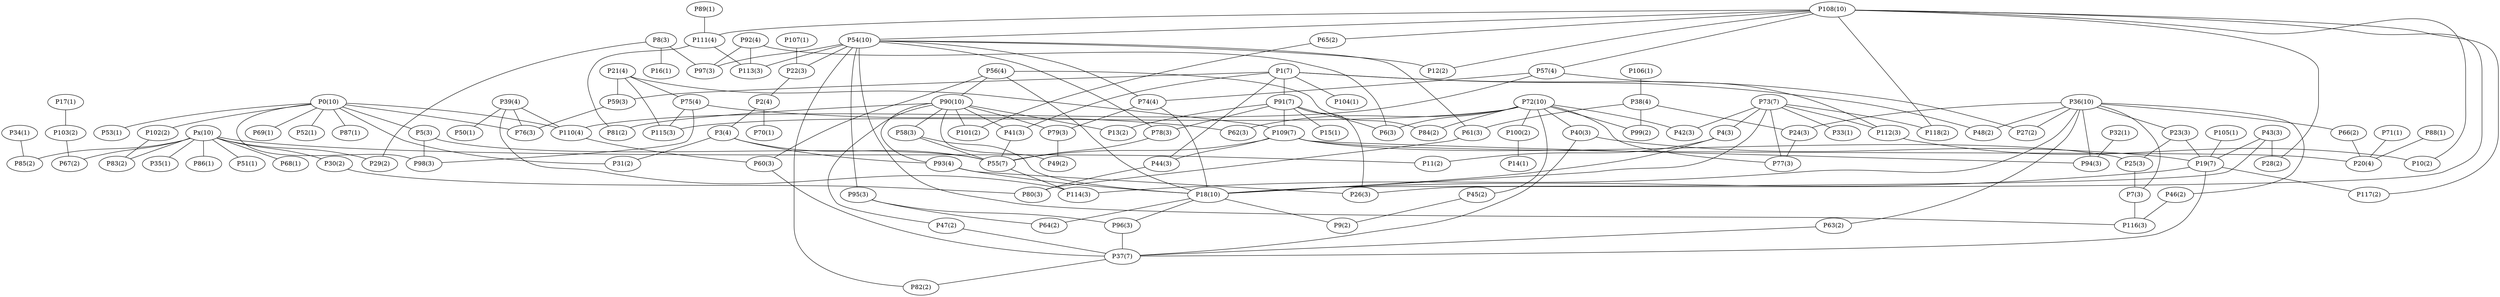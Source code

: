 graph network {
	"Px(10)";
	"P68(1)";
	"P85(2)";
	"P35(1)";
	"P86(1)";
	"P51(1)";
	"P11(2)";
	"P29(2)";
	"P30(2)";
	"P83(2)";
	"P67(2)";
	"P17(1)";
	"P103(2)";
	"P34(1)";
	"P88(1)";
	"P20(4)";
	"P105(1)";
	"P19(7)";
	"P89(1)";
	"P111(4)";
	"P0(10)";
	"P69(1)";
	"P102(2)";
	"P52(1)";
	"P87(1)";
	"P53(1)";
	"P5(3)";
	"P31(2)";
	"P98(3)";
	"P76(3)";
	"P110(4)";
	"P106(1)";
	"P38(4)";
	"P21(4)";
	"P75(4)";
	"P115(3)";
	"P59(3)";
	"P109(7)";
	"P107(1)";
	"P22(3)";
	"P54(10)";
	"P61(3)";
	"P113(3)";
	"P95(3)";
	"P116(3)";
	"P97(3)";
	"P78(3)";
	"P82(2)";
	"P74(4)";
	"P12(2)";
	"P36(10)";
	"P23(3)";
	"P27(2)";
	"P46(2)";
	"P48(2)";
	"P63(2)";
	"P66(2)";
	"P24(3)";
	"P114(3)";
	"P7(3)";
	"P94(3)";
	"P2(4)";
	"P1(7)";
	"P91(7)";
	"P104(1)";
	"P41(3)";
	"P44(3)";
	"P72(10)";
	"P40(3)";
	"P45(2)";
	"P62(3)";
	"P77(3)";
	"P99(2)";
	"P100(2)";
	"P42(3)";
	"P6(3)";
	"P84(2)";
	"P56(4)";
	"P60(3)";
	"P90(10)";
	"P18(10)";
	"P58(3)";
	"P101(2)";
	"P47(2)";
	"P49(2)";
	"P79(3)";
	"P13(2)";
	"P81(2)";
	"P93(4)";
	"P25(3)";
	"P73(7)";
	"P112(3)";
	"P118(2)";
	"P4(3)";
	"P33(1)";
	"P3(4)";
	"P70(1)";
	"P108(10)";
	"P26(3)";
	"P10(2)";
	"P28(2)";
	"P65(2)";
	"P117(2)";
	"P57(4)";
	"P15(1)";
	"P55(7)";
	"P92(4)";
	"P39(4)";
	"P50(1)";
	"P37(7)";
	"P64(2)";
	"P96(3)";
	"P8(3)";
	"P16(1)";
	"P43(3)";
	"P80(3)";
	"P9(2)";
	"P71(1)";
	"P14(1)";
	"P32(1)";
	"Px(10)" -- "P68(1)";
	"Px(10)" -- "P85(2)";
	"Px(10)" -- "P35(1)";
	"Px(10)" -- "P86(1)";
	"Px(10)" -- "P51(1)";
	"Px(10)" -- "P11(2)";
	"Px(10)" -- "P29(2)";
	"Px(10)" -- "P30(2)";
	"Px(10)" -- "P83(2)";
	"Px(10)" -- "P67(2)";
	"P17(1)" -- "P103(2)";
	"P34(1)" -- "P85(2)";
	"P103(2)" -- "P67(2)";
	"P88(1)" -- "P20(4)";
	"P105(1)" -- "P19(7)";
	"P89(1)" -- "P111(4)";
	"P0(10)" -- "P69(1)";
	"P0(10)" -- "P102(2)";
	"P0(10)" -- "P52(1)";
	"P0(10)" -- "P87(1)";
	"P0(10)" -- "P53(1)";
	"P0(10)" -- "P5(3)";
	"P0(10)" -- "P31(2)";
	"P0(10)" -- "P98(3)";
	"P0(10)" -- "P76(3)";
	"P0(10)" -- "P110(4)";
	"P106(1)" -- "P38(4)";
	"P21(4)" -- "P75(4)";
	"P21(4)" -- "P115(3)";
	"P21(4)" -- "P59(3)";
	"P21(4)" -- "P109(7)";
	"P107(1)" -- "P22(3)";
	"P54(10)" -- "P61(3)";
	"P54(10)" -- "P113(3)";
	"P54(10)" -- "P95(3)";
	"P54(10)" -- "P116(3)";
	"P54(10)" -- "P97(3)";
	"P54(10)" -- "P78(3)";
	"P54(10)" -- "P82(2)";
	"P54(10)" -- "P22(3)";
	"P54(10)" -- "P74(4)";
	"P54(10)" -- "P12(2)";
	"P36(10)" -- "P23(3)";
	"P36(10)" -- "P27(2)";
	"P36(10)" -- "P46(2)";
	"P36(10)" -- "P48(2)";
	"P36(10)" -- "P63(2)";
	"P36(10)" -- "P66(2)";
	"P36(10)" -- "P24(3)";
	"P36(10)" -- "P114(3)";
	"P36(10)" -- "P7(3)";
	"P36(10)" -- "P94(3)";
	"P22(3)" -- "P2(4)";
	"P1(7)" -- "P91(7)";
	"P1(7)" -- "P59(3)";
	"P1(7)" -- "P104(1)";
	"P1(7)" -- "P41(3)";
	"P1(7)" -- "P44(3)";
	"P1(7)" -- "P48(2)";
	"P1(7)" -- "P27(2)";
	"P72(10)" -- "P40(3)";
	"P72(10)" -- "P45(2)";
	"P72(10)" -- "P115(3)";
	"P72(10)" -- "P62(3)";
	"P72(10)" -- "P77(3)";
	"P72(10)" -- "P99(2)";
	"P72(10)" -- "P100(2)";
	"P72(10)" -- "P42(3)";
	"P72(10)" -- "P6(3)";
	"P72(10)" -- "P84(2)";
	"P56(4)" -- "P60(3)";
	"P56(4)" -- "P90(10)";
	"P56(4)" -- "P84(2)";
	"P56(4)" -- "P18(10)";
	"P90(10)" -- "P41(3)";
	"P90(10)" -- "P58(3)";
	"P90(10)" -- "P101(2)";
	"P90(10)" -- "P47(2)";
	"P90(10)" -- "P49(2)";
	"P90(10)" -- "P79(3)";
	"P90(10)" -- "P13(2)";
	"P90(10)" -- "P81(2)";
	"P90(10)" -- "P93(4)";
	"P23(3)" -- "P25(3)";
	"P23(3)" -- "P19(7)";
	"P73(7)" -- "P18(10)";
	"P73(7)" -- "P112(3)";
	"P73(7)" -- "P77(3)";
	"P73(7)" -- "P118(2)";
	"P73(7)" -- "P4(3)";
	"P73(7)" -- "P42(3)";
	"P73(7)" -- "P33(1)";
	"P2(4)" -- "P3(4)";
	"P2(4)" -- "P70(1)";
	"P108(10)" -- "P26(3)";
	"P108(10)" -- "P10(2)";
	"P108(10)" -- "P28(2)";
	"P108(10)" -- "P65(2)";
	"P108(10)" -- "P54(10)";
	"P108(10)" -- "P117(2)";
	"P108(10)" -- "P118(2)";
	"P108(10)" -- "P111(4)";
	"P108(10)" -- "P57(4)";
	"P108(10)" -- "P12(2)";
	"P57(4)" -- "P74(4)";
	"P57(4)" -- "P112(3)";
	"P57(4)" -- "P110(4)";
	"P38(4)" -- "P61(3)";
	"P38(4)" -- "P24(3)";
	"P38(4)" -- "P99(2)";
	"P91(7)" -- "P78(3)";
	"P91(7)" -- "P26(3)";
	"P91(7)" -- "P109(7)";
	"P91(7)" -- "P13(2)";
	"P91(7)" -- "P6(3)";
	"P91(7)" -- "P15(1)";
	"P74(4)" -- "P18(10)";
	"P74(4)" -- "P79(3)";
	"P3(4)" -- "P55(7)";
	"P3(4)" -- "P31(2)";
	"P3(4)" -- "P93(4)";
	"P58(3)" -- "P18(10)";
	"P58(3)" -- "P55(7)";
	"P109(7)" -- "P55(7)";
	"P109(7)" -- "P25(3)";
	"P109(7)" -- "P44(3)";
	"P109(7)" -- "P94(3)";
	"P109(7)" -- "P20(4)";
	"P92(4)" -- "P113(3)";
	"P92(4)" -- "P6(3)";
	"P92(4)" -- "P97(3)";
	"P39(4)" -- "P76(3)";
	"P39(4)" -- "P110(4)";
	"P39(4)" -- "P114(3)";
	"P39(4)" -- "P50(1)";
	"P4(3)" -- "P18(10)";
	"P4(3)" -- "P11(2)";
	"P59(3)" -- "P76(3)";
	"P110(4)" -- "P60(3)";
	"P93(4)" -- "P26(3)";
	"P93(4)" -- "P18(10)";
	"P5(3)" -- "P55(7)";
	"P5(3)" -- "P98(3)";
	"P24(3)" -- "P77(3)";
	"P60(3)" -- "P37(7)";
	"P40(3)" -- "P37(7)";
	"P40(3)" -- "P19(7)";
	"P95(3)" -- "P64(2)";
	"P95(3)" -- "P96(3)";
	"P111(4)" -- "P81(2)";
	"P111(4)" -- "P113(3)";
	"P25(3)" -- "P7(3)";
	"P41(3)" -- "P55(7)";
	"P112(3)" -- "P10(2)";
	"P7(3)" -- "P116(3)";
	"P75(4)" -- "P115(3)";
	"P75(4)" -- "P62(3)";
	"P75(4)" -- "P98(3)";
	"P8(3)" -- "P29(2)";
	"P8(3)" -- "P97(3)";
	"P8(3)" -- "P16(1)";
	"P43(3)" -- "P28(2)";
	"P43(3)" -- "P18(10)";
	"P43(3)" -- "P19(7)";
	"P61(3)" -- "P80(3)";
	"P44(3)" -- "P80(3)";
	"P45(2)" -- "P9(2)";
	"P18(10)" -- "P64(2)";
	"P18(10)" -- "P96(3)";
	"P18(10)" -- "P9(2)";
	"P96(3)" -- "P37(7)";
	"P102(2)" -- "P83(2)";
	"P78(3)" -- "P55(7)";
	"P19(7)" -- "P18(10)";
	"P19(7)" -- "P37(7)";
	"P19(7)" -- "P117(2)";
	"P55(7)" -- "P114(3)";
	"P46(2)" -- "P116(3)";
	"P79(3)" -- "P49(2)";
	"P30(2)" -- "P80(3)";
	"P47(2)" -- "P37(7)";
	"P63(2)" -- "P37(7)";
	"P71(1)" -- "P20(4)";
	"P100(2)" -- "P14(1)";
	"P65(2)" -- "P101(2)";
	"P32(1)" -- "P94(3)";
	"P37(7)" -- "P82(2)";
	"P66(2)" -- "P20(4)";
}